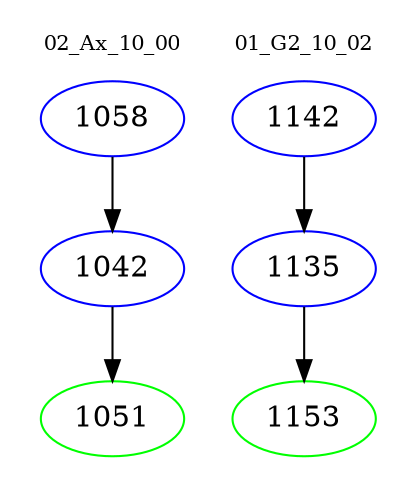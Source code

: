 digraph{
subgraph cluster_0 {
color = white
label = "02_Ax_10_00";
fontsize=10;
T0_1058 [label="1058", color="blue"]
T0_1058 -> T0_1042 [color="black"]
T0_1042 [label="1042", color="blue"]
T0_1042 -> T0_1051 [color="black"]
T0_1051 [label="1051", color="green"]
}
subgraph cluster_1 {
color = white
label = "01_G2_10_02";
fontsize=10;
T1_1142 [label="1142", color="blue"]
T1_1142 -> T1_1135 [color="black"]
T1_1135 [label="1135", color="blue"]
T1_1135 -> T1_1153 [color="black"]
T1_1153 [label="1153", color="green"]
}
}
